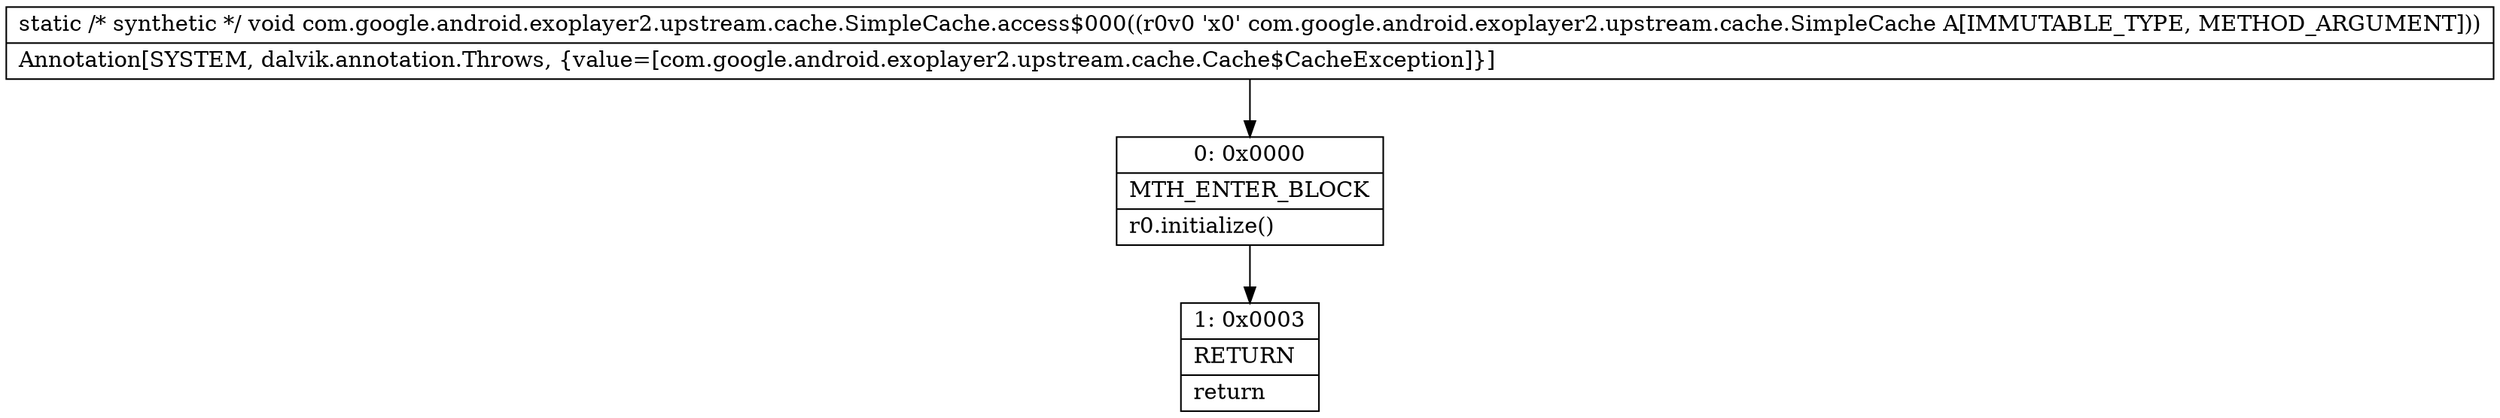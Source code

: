 digraph "CFG forcom.google.android.exoplayer2.upstream.cache.SimpleCache.access$000(Lcom\/google\/android\/exoplayer2\/upstream\/cache\/SimpleCache;)V" {
Node_0 [shape=record,label="{0\:\ 0x0000|MTH_ENTER_BLOCK\l|r0.initialize()\l}"];
Node_1 [shape=record,label="{1\:\ 0x0003|RETURN\l|return\l}"];
MethodNode[shape=record,label="{static \/* synthetic *\/ void com.google.android.exoplayer2.upstream.cache.SimpleCache.access$000((r0v0 'x0' com.google.android.exoplayer2.upstream.cache.SimpleCache A[IMMUTABLE_TYPE, METHOD_ARGUMENT]))  | Annotation[SYSTEM, dalvik.annotation.Throws, \{value=[com.google.android.exoplayer2.upstream.cache.Cache$CacheException]\}]\l}"];
MethodNode -> Node_0;
Node_0 -> Node_1;
}


